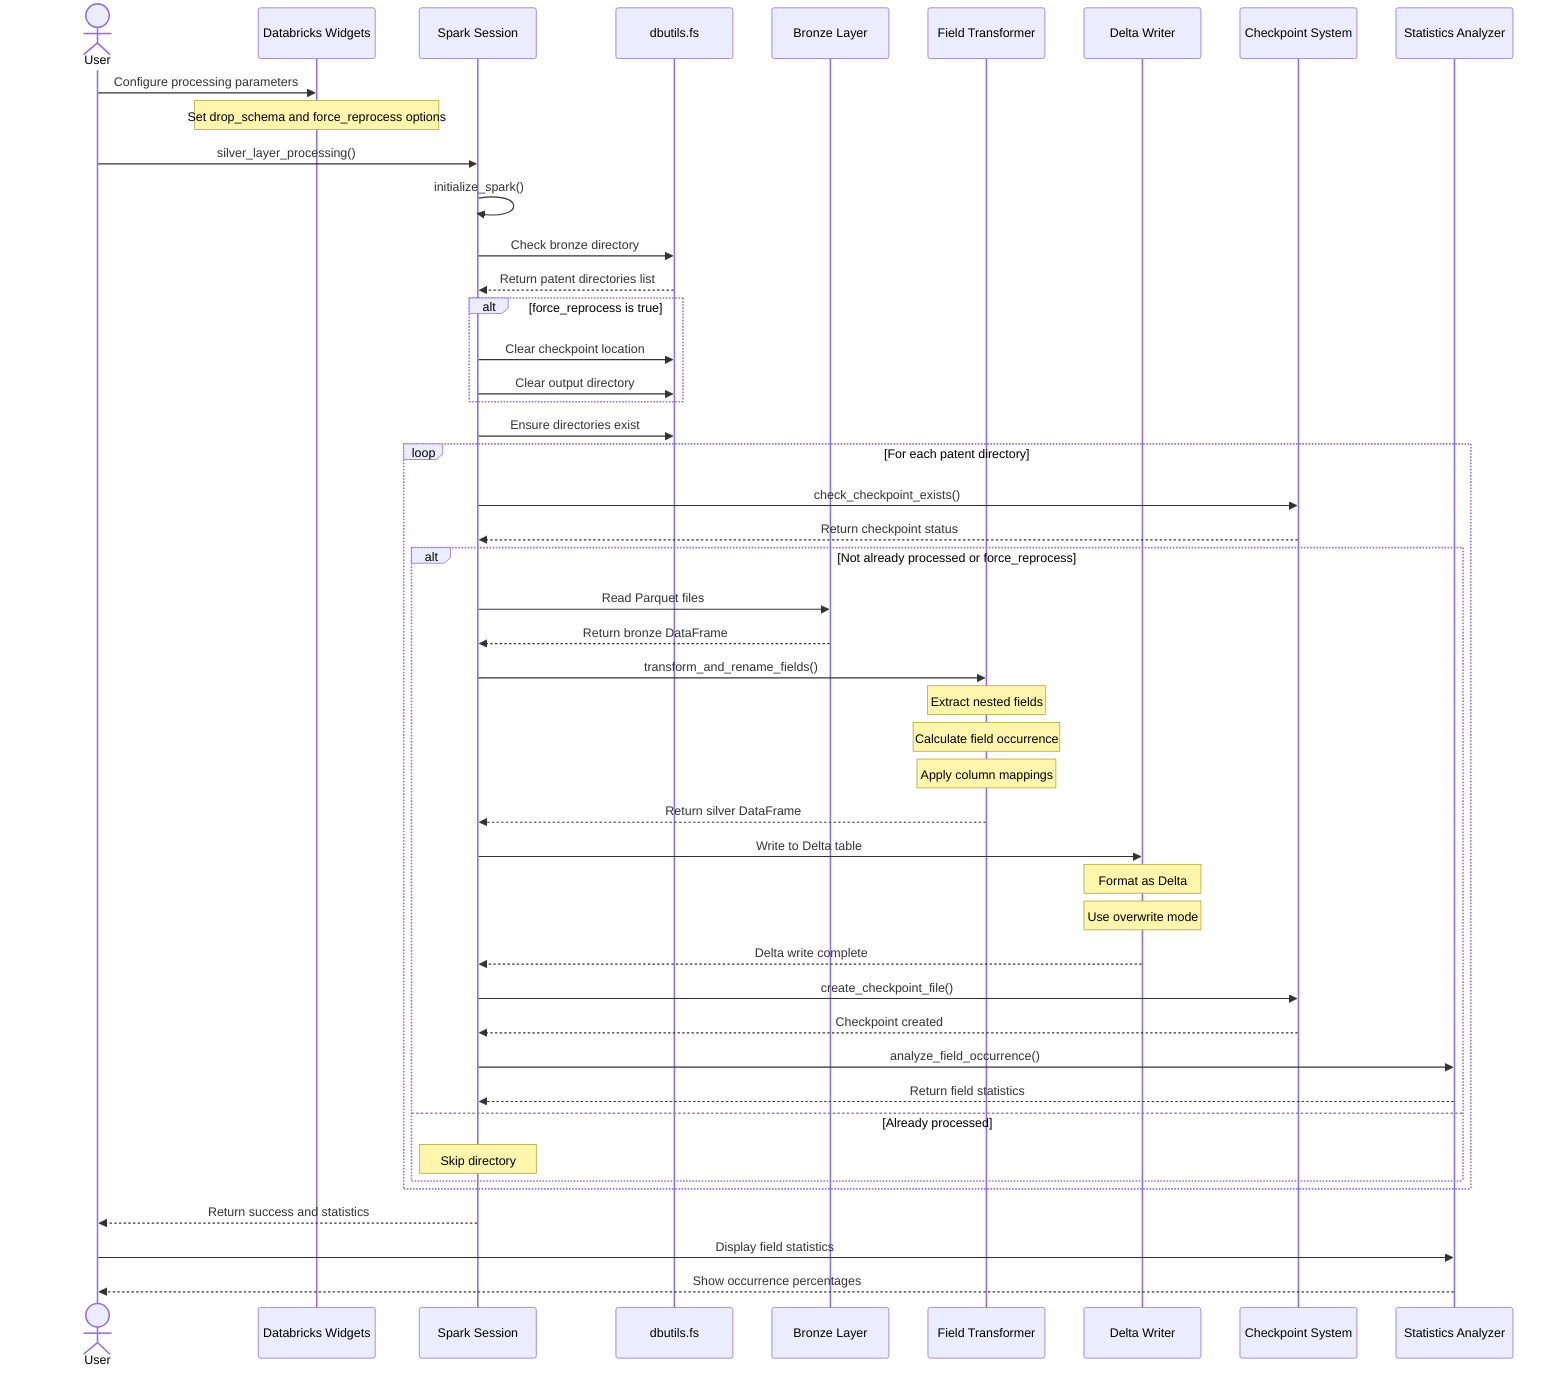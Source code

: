 sequenceDiagram
    actor User
    participant Widgets as Databricks Widgets
    participant Spark as Spark Session
    participant FileSystem as dbutils.fs
    participant BronzeLayer as Bronze Layer
    participant Transformer as Field Transformer
    participant DeltaWriter as Delta Writer
    participant CheckpointSystem as Checkpoint System
    participant StatsAnalyzer as Statistics Analyzer
    
    User->>Widgets: Configure processing parameters
    Note over Widgets: Set drop_schema and force_reprocess options
    
    User->>Spark: silver_layer_processing()
    Spark->>Spark: initialize_spark()
    
    Spark->>FileSystem: Check bronze directory
    FileSystem-->>Spark: Return patent directories list
    
    alt force_reprocess is true
        Spark->>FileSystem: Clear checkpoint location
        Spark->>FileSystem: Clear output directory
    end
    
    Spark->>FileSystem: Ensure directories exist
    
    loop For each patent directory
        Spark->>CheckpointSystem: check_checkpoint_exists()
        CheckpointSystem-->>Spark: Return checkpoint status
        
        alt Not already processed or force_reprocess
            Spark->>BronzeLayer: Read Parquet files
            BronzeLayer-->>Spark: Return bronze DataFrame
            
            Spark->>Transformer: transform_and_rename_fields()
            Note over Transformer: Extract nested fields
            Note over Transformer: Calculate field occurrence
            Note over Transformer: Apply column mappings
            Transformer-->>Spark: Return silver DataFrame
            
            Spark->>DeltaWriter: Write to Delta table
            Note over DeltaWriter: Format as Delta
            Note over DeltaWriter: Use overwrite mode
            DeltaWriter-->>Spark: Delta write complete
            
            Spark->>CheckpointSystem: create_checkpoint_file()
            CheckpointSystem-->>Spark: Checkpoint created
            
            Spark->>StatsAnalyzer: analyze_field_occurrence()
            StatsAnalyzer-->>Spark: Return field statistics
        else Already processed
            Note over Spark: Skip directory
        end
    end
    
    Spark-->>User: Return success and statistics
    
    User->>StatsAnalyzer: Display field statistics
    StatsAnalyzer-->>User: Show occurrence percentages